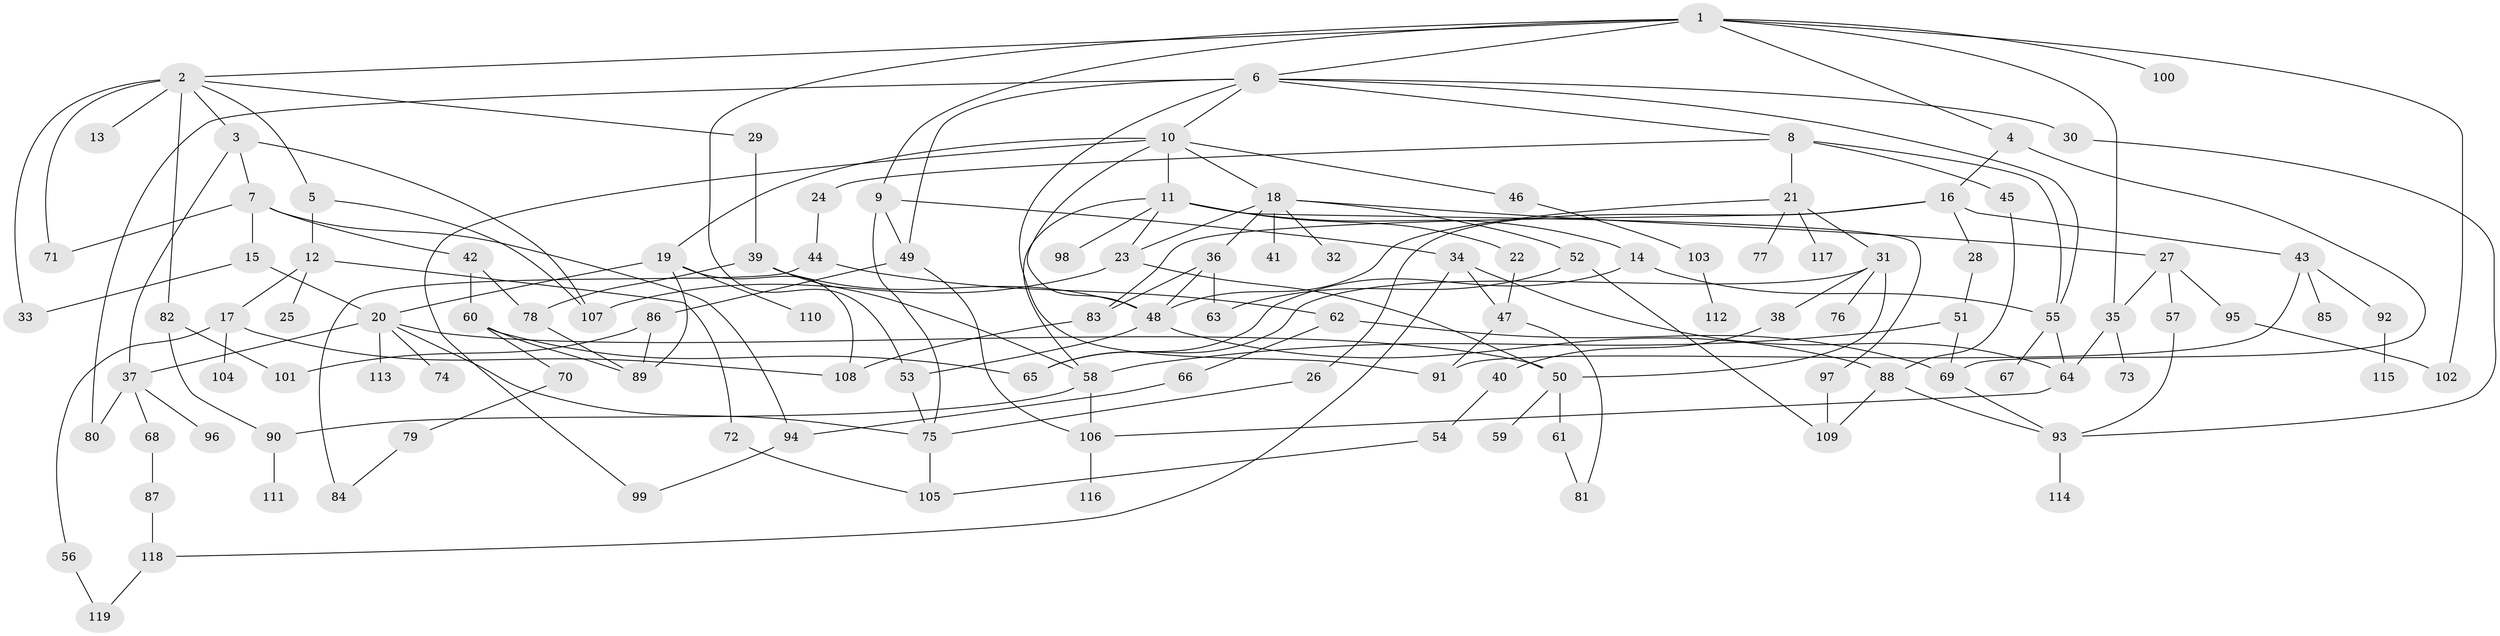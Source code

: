 // coarse degree distribution, {8: 0.04938271604938271, 5: 0.09876543209876543, 3: 0.19753086419753085, 9: 0.024691358024691357, 6: 0.07407407407407407, 10: 0.024691358024691357, 1: 0.2345679012345679, 4: 0.06172839506172839, 2: 0.2222222222222222, 7: 0.012345679012345678}
// Generated by graph-tools (version 1.1) at 2025/51/02/27/25 19:51:39]
// undirected, 119 vertices, 177 edges
graph export_dot {
graph [start="1"]
  node [color=gray90,style=filled];
  1;
  2;
  3;
  4;
  5;
  6;
  7;
  8;
  9;
  10;
  11;
  12;
  13;
  14;
  15;
  16;
  17;
  18;
  19;
  20;
  21;
  22;
  23;
  24;
  25;
  26;
  27;
  28;
  29;
  30;
  31;
  32;
  33;
  34;
  35;
  36;
  37;
  38;
  39;
  40;
  41;
  42;
  43;
  44;
  45;
  46;
  47;
  48;
  49;
  50;
  51;
  52;
  53;
  54;
  55;
  56;
  57;
  58;
  59;
  60;
  61;
  62;
  63;
  64;
  65;
  66;
  67;
  68;
  69;
  70;
  71;
  72;
  73;
  74;
  75;
  76;
  77;
  78;
  79;
  80;
  81;
  82;
  83;
  84;
  85;
  86;
  87;
  88;
  89;
  90;
  91;
  92;
  93;
  94;
  95;
  96;
  97;
  98;
  99;
  100;
  101;
  102;
  103;
  104;
  105;
  106;
  107;
  108;
  109;
  110;
  111;
  112;
  113;
  114;
  115;
  116;
  117;
  118;
  119;
  1 -- 2;
  1 -- 4;
  1 -- 6;
  1 -- 9;
  1 -- 53;
  1 -- 100;
  1 -- 35;
  1 -- 102;
  2 -- 3;
  2 -- 5;
  2 -- 13;
  2 -- 29;
  2 -- 33;
  2 -- 71;
  2 -- 82;
  3 -- 7;
  3 -- 107;
  3 -- 37;
  4 -- 16;
  4 -- 69;
  5 -- 12;
  5 -- 107;
  6 -- 8;
  6 -- 10;
  6 -- 30;
  6 -- 49;
  6 -- 55;
  6 -- 80;
  6 -- 91;
  7 -- 15;
  7 -- 42;
  7 -- 94;
  7 -- 71;
  8 -- 21;
  8 -- 24;
  8 -- 45;
  8 -- 55;
  9 -- 34;
  9 -- 75;
  9 -- 49;
  10 -- 11;
  10 -- 18;
  10 -- 19;
  10 -- 46;
  10 -- 99;
  10 -- 48;
  11 -- 14;
  11 -- 22;
  11 -- 97;
  11 -- 98;
  11 -- 58;
  11 -- 23;
  12 -- 17;
  12 -- 25;
  12 -- 72;
  14 -- 65;
  14 -- 55;
  15 -- 20;
  15 -- 33;
  16 -- 26;
  16 -- 28;
  16 -- 43;
  16 -- 83;
  17 -- 56;
  17 -- 104;
  17 -- 108;
  18 -- 23;
  18 -- 27;
  18 -- 32;
  18 -- 36;
  18 -- 41;
  18 -- 52;
  19 -- 20;
  19 -- 110;
  19 -- 108;
  19 -- 89;
  20 -- 37;
  20 -- 74;
  20 -- 113;
  20 -- 75;
  20 -- 50;
  21 -- 31;
  21 -- 77;
  21 -- 117;
  21 -- 48;
  22 -- 47;
  23 -- 50;
  23 -- 107;
  24 -- 44;
  26 -- 75;
  27 -- 35;
  27 -- 57;
  27 -- 95;
  28 -- 51;
  29 -- 39;
  30 -- 93;
  31 -- 38;
  31 -- 76;
  31 -- 50;
  31 -- 65;
  34 -- 47;
  34 -- 64;
  34 -- 118;
  35 -- 73;
  35 -- 64;
  36 -- 63;
  36 -- 48;
  36 -- 83;
  37 -- 68;
  37 -- 96;
  37 -- 80;
  38 -- 40;
  39 -- 48;
  39 -- 58;
  39 -- 78;
  40 -- 54;
  42 -- 60;
  42 -- 78;
  43 -- 85;
  43 -- 92;
  43 -- 91;
  44 -- 62;
  44 -- 84;
  45 -- 88;
  46 -- 103;
  47 -- 81;
  47 -- 91;
  48 -- 88;
  48 -- 53;
  49 -- 86;
  49 -- 106;
  50 -- 59;
  50 -- 61;
  51 -- 69;
  51 -- 58;
  52 -- 63;
  52 -- 109;
  53 -- 75;
  54 -- 105;
  55 -- 67;
  55 -- 64;
  56 -- 119;
  57 -- 93;
  58 -- 90;
  58 -- 106;
  60 -- 70;
  60 -- 65;
  60 -- 89;
  61 -- 81;
  62 -- 66;
  62 -- 69;
  64 -- 106;
  66 -- 94;
  68 -- 87;
  69 -- 93;
  70 -- 79;
  72 -- 105;
  75 -- 105;
  78 -- 89;
  79 -- 84;
  82 -- 90;
  82 -- 101;
  83 -- 108;
  86 -- 101;
  86 -- 89;
  87 -- 118;
  88 -- 109;
  88 -- 93;
  90 -- 111;
  92 -- 115;
  93 -- 114;
  94 -- 99;
  95 -- 102;
  97 -- 109;
  103 -- 112;
  106 -- 116;
  118 -- 119;
}
